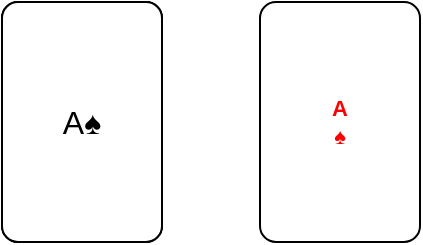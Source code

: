 <mxfile>
    <diagram name="Page-1" id="a9VuShd5SKipRdLEGQU_">
        <mxGraphModel dx="706" dy="329" grid="1" gridSize="10" guides="1" tooltips="1" connect="1" arrows="1" fold="1" page="1" pageScale="1" pageWidth="827" pageHeight="1169" math="0" shadow="0">
            <root>
                <mxCell id="0"/>
                <mxCell id="1" parent="0"/>
                <mxCell id="playing-card" value="&lt;font style=&quot;font-size: 24px; color: red;&quot;&gt;&lt;b&gt;A&lt;font style=&quot;color: black;&quot;&gt;&amp;spades;&lt;/font&gt;&lt;/b&gt;&lt;br&gt;&lt;/font&gt;" style="whiteSpace=wrap;html=1;rounded=1;arcSize=10;fillColor=#FFFFFF;strokeColor=#000000;aspect=fixed;" parent="1" vertex="1">
                    <mxGeometry x="100" y="100" width="80" height="120" as="geometry"/>
                </mxCell>
                <mxCell id="2" value="&lt;div style=&quot;font-size: 11px;&quot;&gt;&lt;b style=&quot;background-color: initial;&quot;&gt;&lt;font style=&quot;font-size: 11px;&quot; color=&quot;#ff0000&quot;&gt;A&lt;/font&gt;&lt;/b&gt;&lt;/div&gt;&lt;font style=&quot;font-size: 11px;&quot;&gt;&lt;div style=&quot;&quot;&gt;&lt;b style=&quot;background-color: initial;&quot;&gt;&lt;font style=&quot;font-size: 11px;&quot; color=&quot;#ff0000&quot;&gt;♠&lt;/font&gt;&lt;/b&gt;&lt;/div&gt;&lt;/font&gt;" style="whiteSpace=wrap;html=1;rounded=1;arcSize=10;fillColor=#FFFFFF;strokeColor=#000000;aspect=fixed;align=center;" parent="1" vertex="1">
                    <mxGeometry x="229" y="100" width="80" height="120" as="geometry"/>
                </mxCell>
                 <mxCell id="ace-spades" value="&lt;font style=&quot;font-size: 16px; color: black;&quot;&gt;A&amp;spades;&lt;/font&gt;" style="whiteSpace=wrap;html=1;rounded=1;arcSize=10;fillColor=#FFFFFF;strokeColor=#000000;aspect=fixed;" vertex="1" parent="1">
                    <mxGeometry x="100" y="100" width="80" height="120" as="geometry">
                      <mxRectangle x="5" y="5" width="20" height="30" as="alternateBounds" />
                    </mxGeometry>
                  </mxCell>
            </root>
        </mxGraphModel>
    </diagram>
</mxfile>